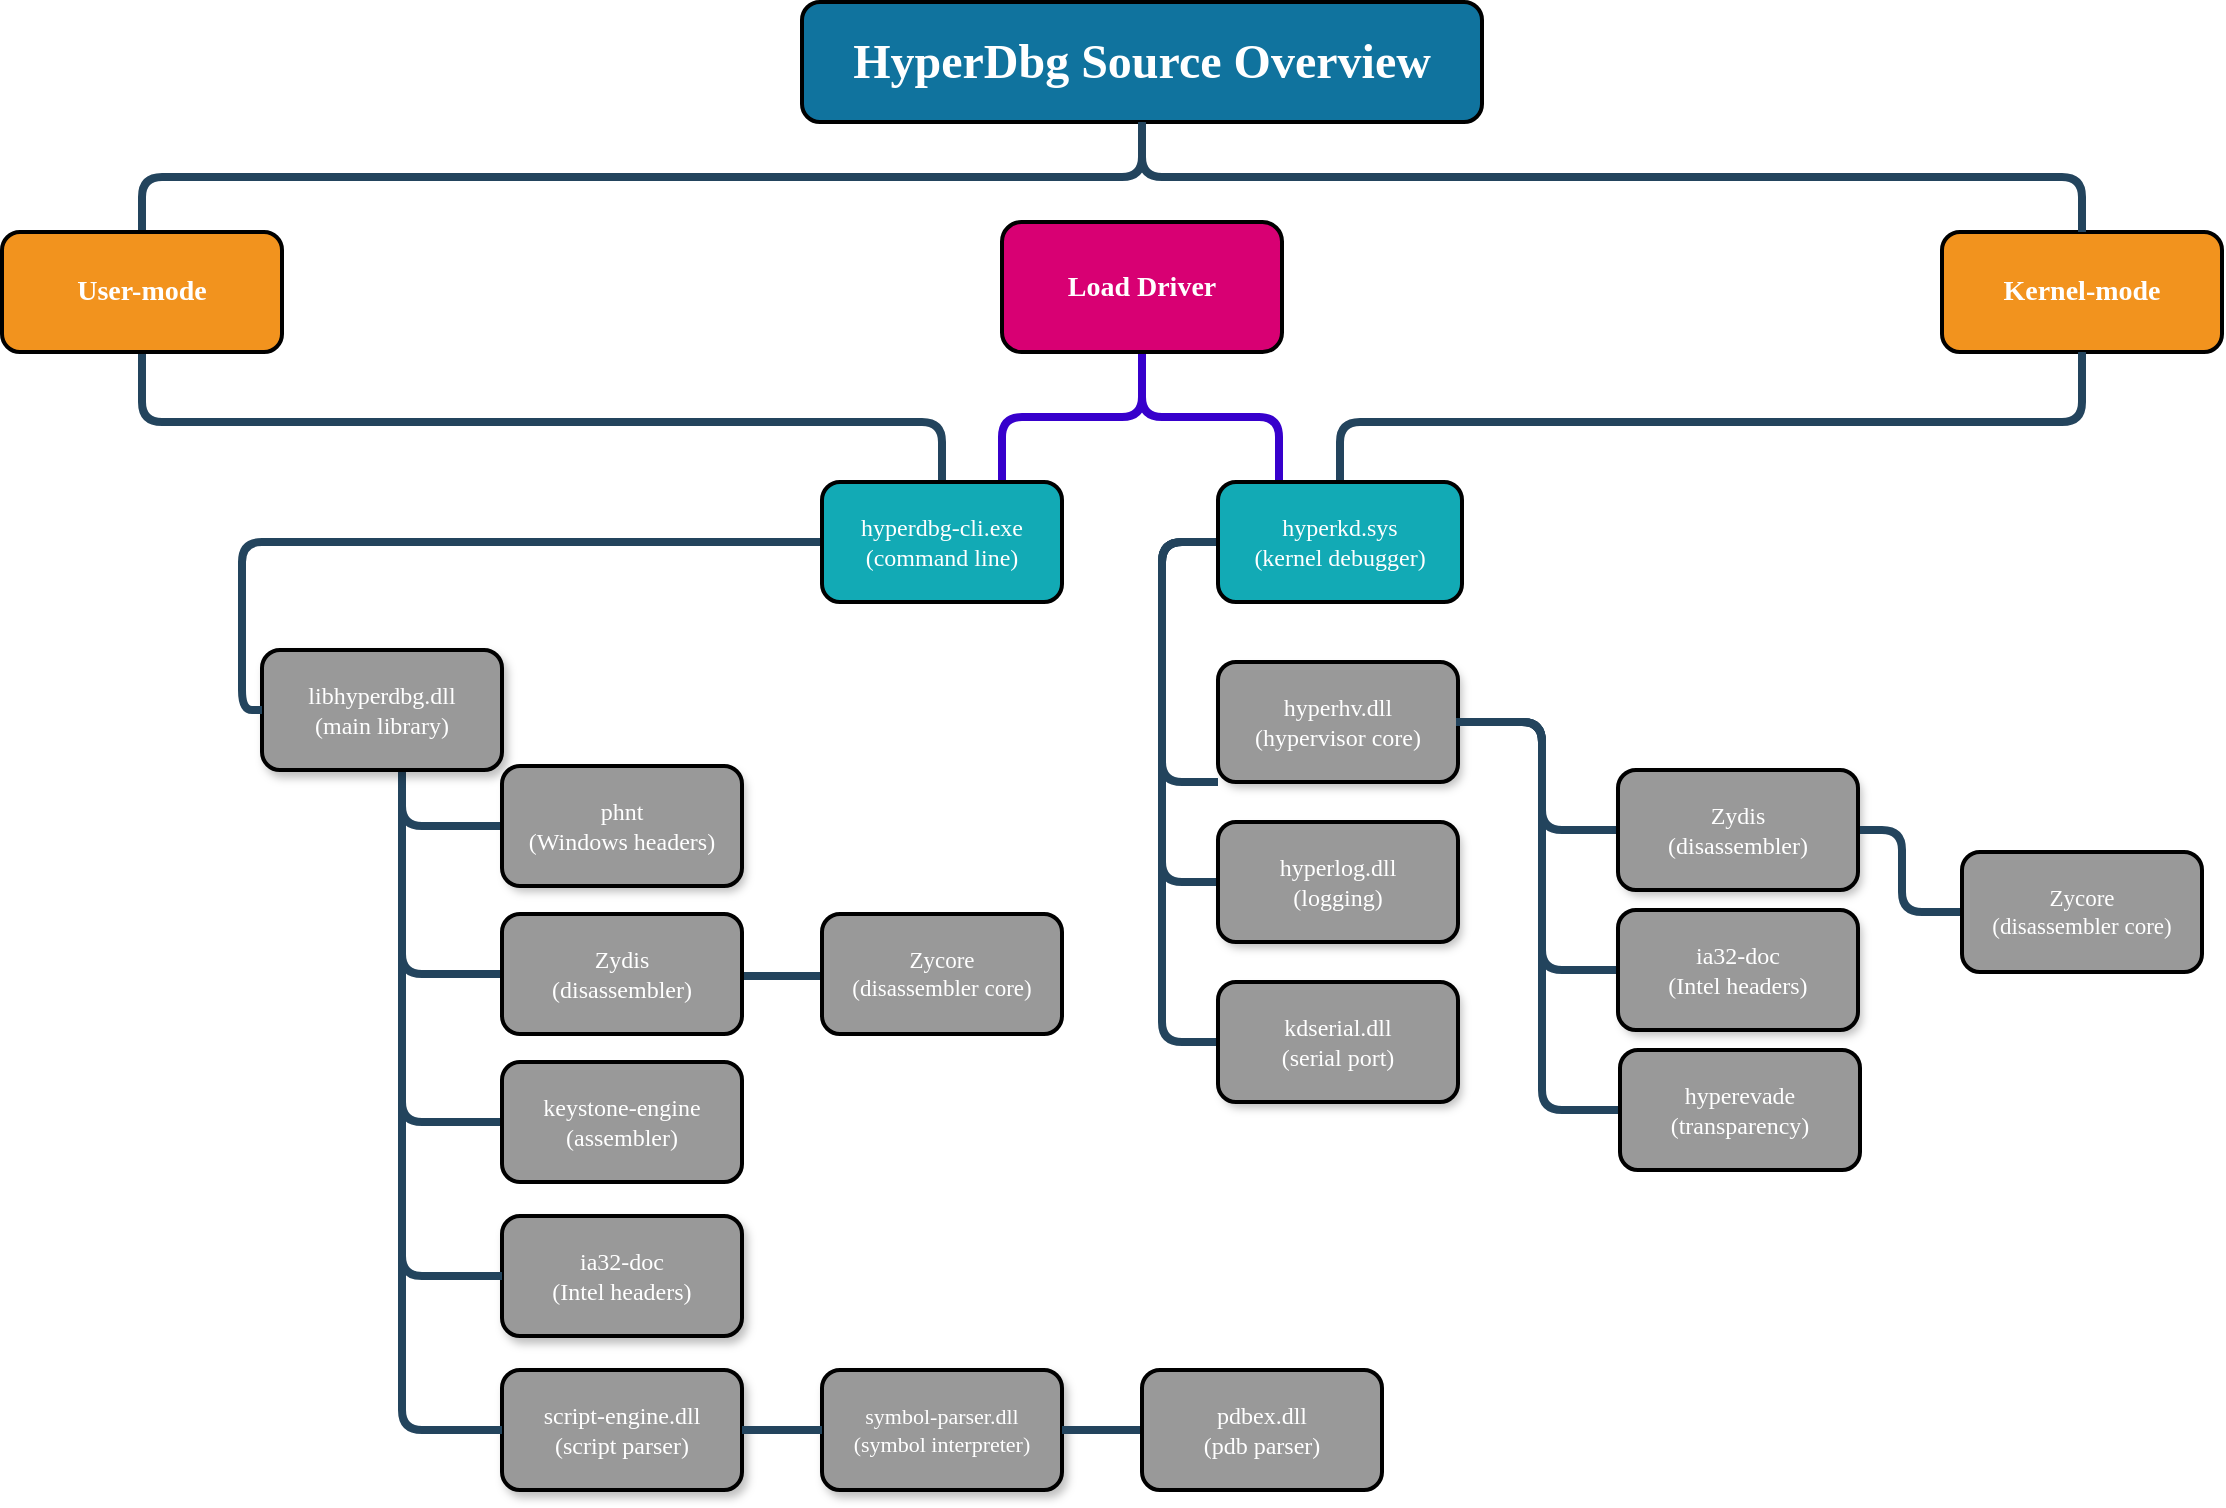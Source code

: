 <mxfile version="27.1.4">
  <diagram name="Page-1" id="64c3da0e-402f-94eb-ee01-a36477274f13">
    <mxGraphModel dx="1554" dy="815" grid="1" gridSize="10" guides="1" tooltips="1" connect="1" arrows="1" fold="1" page="1" pageScale="1" pageWidth="1169" pageHeight="826" background="none" math="0" shadow="0">
      <root>
        <mxCell id="0" />
        <mxCell id="1" parent="0" />
        <mxCell id="2" value="HyperDbg Source Overview" style="whiteSpace=wrap;rounded=1;shadow=0;fillColor=#10739E;strokeColor=default;fontColor=#FFFFFF;fontStyle=1;fontSize=24;fontFamily=Comic Sans MS;strokeWidth=2;" parent="1" vertex="1">
          <mxGeometry x="430" y="42" width="340" height="60" as="geometry" />
        </mxCell>
        <mxCell id="3" value="User-mode" style="whiteSpace=wrap;rounded=1;fillColor=#F2931E;strokeColor=default;shadow=0;fontColor=#FFFFFF;fontStyle=1;fontSize=14;fontFamily=Verdana;" parent="1" vertex="1">
          <mxGeometry x="30" y="157.0" width="140" height="60" as="geometry" />
        </mxCell>
        <mxCell id="5" value="Kernel-mode" style="whiteSpace=wrap;rounded=1;fillColor=#F2931E;strokeColor=default;shadow=0;fontColor=#FFFFFF;fontStyle=1;fontSize=14;fontFamily=Verdana;strokeWidth=2;" parent="1" vertex="1">
          <mxGeometry x="1000" y="157.0" width="140" height="60" as="geometry" />
        </mxCell>
        <mxCell id="10" value="hyperdbg-cli.exe" style="whiteSpace=wrap;rounded=1;fillColor=#12AAB5;strokeColor=default;shadow=0;fontColor=#FFFFFF;fontFamily=Verdana;" parent="1" vertex="1">
          <mxGeometry x="440" y="282.0" width="120" height="60" as="geometry" />
        </mxCell>
        <mxCell id="23" value="phnt" style="whiteSpace=wrap;rounded=1;fillColor=#999999;strokeColor=none;shadow=1;fontColor=#FFFFFF;fontStyle=0;fontFamily=Verdana;" parent="1" vertex="1">
          <mxGeometry x="280" y="424.0" width="120" height="60" as="geometry" />
        </mxCell>
        <mxCell id="25" value="ia32-doc&#xa;(Intel headers)" style="whiteSpace=wrap;rounded=1;fillColor=#999999;strokeColor=default;shadow=1;fontColor=#FFFFFF;fontStyle=0;fontFamily=Verdana;strokeWidth=2;" parent="1" vertex="1">
          <mxGeometry x="280" y="649.0" width="120" height="60" as="geometry" />
        </mxCell>
        <mxCell id="26" value="script-engine.dll&#xa;(script parser)" style="whiteSpace=wrap;rounded=1;fillColor=#999999;strokeColor=default;shadow=1;fontColor=#FFFFFF;fontStyle=0;fontFamily=Verdana;strokeWidth=2;" parent="1" vertex="1">
          <mxGeometry x="280.0" y="726.0" width="120" height="60" as="geometry" />
        </mxCell>
        <mxCell id="27" value="symbol-parser.dll&#xa;(symbol interpreter)" style="whiteSpace=wrap;rounded=1;fillColor=#999999;strokeColor=default;shadow=1;fontColor=#FFFFFF;fontStyle=0;fontFamily=Verdana;strokeWidth=2;fontSize=11;" parent="1" vertex="1">
          <mxGeometry x="440.0" y="726.0" width="120" height="60" as="geometry" />
        </mxCell>
        <mxCell id="103" value="" style="edgeStyle=elbowEdgeStyle;elbow=vertical;rounded=1;fontColor=#000000;endArrow=none;endFill=0;strokeWidth=4;strokeColor=#23445D;fontFamily=Verdana;" parent="1" source="3" target="10" edge="1">
          <mxGeometry width="100" height="100" relative="1" as="geometry">
            <mxPoint x="-110" y="277" as="sourcePoint" />
            <mxPoint x="-10" y="177" as="targetPoint" />
            <Array as="points">
              <mxPoint x="300" y="252" />
            </Array>
          </mxGeometry>
        </mxCell>
        <mxCell id="105" value="" style="edgeStyle=elbowEdgeStyle;elbow=horizontal;rounded=1;fontColor=#000000;endArrow=none;endFill=0;strokeWidth=4;strokeColor=#23445D;exitX=0.5;exitY=1;exitDx=0;exitDy=0;fontFamily=Verdana;entryX=0;entryY=0.5;entryDx=0;entryDy=0;" parent="1" target="23" edge="1">
          <mxGeometry width="100" height="100" relative="1" as="geometry">
            <mxPoint x="230" y="407" as="sourcePoint" />
            <mxPoint y="524" as="targetPoint" />
            <Array as="points">
              <mxPoint x="230" y="442" />
            </Array>
          </mxGeometry>
        </mxCell>
        <mxCell id="106" value="" style="edgeStyle=elbowEdgeStyle;elbow=horizontal;rounded=1;fontColor=#000000;endArrow=none;endFill=0;strokeWidth=4;strokeColor=#23445D;entryX=0;entryY=0.5;entryDx=0;entryDy=0;exitX=0.5;exitY=1;exitDx=0;exitDy=0;fontFamily=Verdana;" parent="1" edge="1">
          <mxGeometry width="100" height="100" relative="1" as="geometry">
            <mxPoint x="230" y="401" as="sourcePoint" />
            <mxPoint x="280" y="528" as="targetPoint" />
            <Array as="points">
              <mxPoint x="230" y="476" />
              <mxPoint x="-60" y="538" />
            </Array>
          </mxGeometry>
        </mxCell>
        <mxCell id="107" value="" style="edgeStyle=elbowEdgeStyle;elbow=horizontal;rounded=1;fontColor=#000000;endArrow=none;endFill=0;strokeWidth=4;strokeColor=#23445D;entryX=0;entryY=0.5;entryDx=0;entryDy=0;exitX=1;exitY=0.5;exitDx=0;exitDy=0;fontFamily=Verdana;" parent="1" source="26" target="27" edge="1">
          <mxGeometry width="100" height="100" relative="1" as="geometry">
            <mxPoint x="470" y="856" as="sourcePoint" />
            <mxPoint x="530" y="756" as="targetPoint" />
            <Array as="points">
              <mxPoint x="420" y="746" />
              <mxPoint x="480" y="766" />
              <mxPoint x="420" y="796" />
              <mxPoint x="520" y="796" />
              <mxPoint x="440" y="796" />
              <mxPoint x="260" y="626" />
            </Array>
          </mxGeometry>
        </mxCell>
        <mxCell id="109" value="" style="edgeStyle=elbowEdgeStyle;elbow=horizontal;rounded=1;fontColor=#000000;endArrow=none;endFill=0;strokeWidth=4;strokeColor=#23445D;exitX=0.5;exitY=1;exitDx=0;exitDy=0;fontFamily=Verdana;" parent="1" target="26" edge="1">
          <mxGeometry width="100" height="100" relative="1" as="geometry">
            <mxPoint x="230" y="396" as="sourcePoint" />
            <mxPoint x="-10" y="593" as="targetPoint" />
            <Array as="points">
              <mxPoint x="230" y="551" />
            </Array>
          </mxGeometry>
        </mxCell>
        <mxCell id="110" value="" style="edgeStyle=elbowEdgeStyle;elbow=horizontal;rounded=1;fontColor=#000000;endArrow=none;endFill=0;strokeWidth=4;strokeColor=#23445D;exitX=0.5;exitY=1;exitDx=0;exitDy=0;fontFamily=Verdana;" parent="1" target="25" edge="1">
          <mxGeometry width="100" height="100" relative="1" as="geometry">
            <mxPoint x="230" y="399" as="sourcePoint" />
            <mxPoint x="210" y="613" as="targetPoint" />
            <Array as="points">
              <mxPoint x="230" y="534" />
            </Array>
          </mxGeometry>
        </mxCell>
        <mxCell id="199" value="hprdbgkd.sys" style="whiteSpace=wrap;rounded=1;fillColor=#12AAB5;strokeColor=default;shadow=0;fontColor=#FFFFFF;fontFamily=Verdana;" parent="1" vertex="1">
          <mxGeometry x="638" y="282" width="122" height="60" as="geometry" />
        </mxCell>
        <mxCell id="201" value="hprdbghv.dll" style="whiteSpace=wrap;rounded=1;fillColor=#999999;strokeColor=none;shadow=1;fontColor=#FFFFFF;fontStyle=0;fontFamily=Verdana;" parent="1" vertex="1">
          <mxGeometry x="638.0" y="372.0" width="120" height="60" as="geometry" />
        </mxCell>
        <mxCell id="202" value="hyperlog.dll" style="whiteSpace=wrap;rounded=1;fillColor=#999999;strokeColor=none;shadow=1;fontColor=#FFFFFF;fontStyle=0;fontFamily=Verdana;" parent="1" vertex="1">
          <mxGeometry x="638" y="452.0" width="120" height="60" as="geometry" />
        </mxCell>
        <mxCell id="203" value="kdserial.dll" style="whiteSpace=wrap;rounded=1;fillColor=#999999;strokeColor=none;shadow=1;fontColor=#FFFFFF;fontStyle=0;fontFamily=Verdana;" parent="1" vertex="1">
          <mxGeometry x="638.0" y="532.0" width="120" height="60" as="geometry" />
        </mxCell>
        <mxCell id="211" value="" style="edgeStyle=elbowEdgeStyle;elbow=horizontal;rounded=1;fontColor=#000000;endArrow=none;endFill=0;strokeWidth=4;strokeColor=#23445D;fontFamily=Verdana;" parent="1" source="199" target="201" edge="1">
          <mxGeometry width="100" height="100" relative="1" as="geometry">
            <mxPoint x="560" y="382.0" as="sourcePoint" />
            <mxPoint x="570.0" y="482.0" as="targetPoint" />
            <Array as="points">
              <mxPoint x="610" y="432" />
            </Array>
          </mxGeometry>
        </mxCell>
        <mxCell id="212" value="" style="edgeStyle=elbowEdgeStyle;elbow=horizontal;rounded=1;fontColor=#000000;endArrow=none;endFill=0;strokeWidth=4;strokeColor=#23445D;fontFamily=Verdana;entryX=0;entryY=0.5;entryDx=0;entryDy=0;" parent="1" source="199" target="202" edge="1">
          <mxGeometry width="100" height="100" relative="1" as="geometry">
            <mxPoint x="570" y="382.0" as="sourcePoint" />
            <mxPoint x="570.0" y="562.0" as="targetPoint" />
            <Array as="points">
              <mxPoint x="610" y="462" />
            </Array>
          </mxGeometry>
        </mxCell>
        <mxCell id="215" value="" style="edgeStyle=elbowEdgeStyle;elbow=horizontal;rounded=1;fontColor=#000000;endArrow=none;endFill=0;strokeWidth=4;strokeColor=#23445D;exitX=0;exitY=0.5;exitDx=0;exitDy=0;fontFamily=Verdana;" parent="1" source="199" target="203" edge="1">
          <mxGeometry width="100" height="100" relative="1" as="geometry">
            <mxPoint x="706.0" y="348.0" as="sourcePoint" />
            <mxPoint x="638.0" y="678.0" as="targetPoint" />
            <Array as="points">
              <mxPoint x="610" y="482" />
              <mxPoint x="628" y="558.0" />
            </Array>
          </mxGeometry>
        </mxCell>
        <mxCell id="227" value="" style="edgeStyle=elbowEdgeStyle;elbow=vertical;rounded=1;fontColor=#000000;endArrow=none;endFill=0;strokeWidth=4;strokeColor=#23445D;exitX=0.5;exitY=1;exitDx=0;exitDy=0;fontFamily=Verdana;" parent="1" source="5" target="199" edge="1">
          <mxGeometry width="100" height="100" relative="1" as="geometry">
            <mxPoint x="1070" y="262.0" as="sourcePoint" />
            <mxPoint x="660" y="242" as="targetPoint" />
            <Array as="points">
              <mxPoint x="880" y="252" />
            </Array>
          </mxGeometry>
        </mxCell>
        <mxCell id="229" value="" style="edgeStyle=elbowEdgeStyle;elbow=vertical;rounded=1;fontColor=#000000;endArrow=none;endFill=0;strokeWidth=4;strokeColor=#23445D;exitX=0.5;exitY=1;exitDx=0;exitDy=0;fontFamily=Verdana;" parent="1" source="2" target="3" edge="1">
          <mxGeometry width="100" height="100" relative="1" as="geometry">
            <mxPoint x="1179" y="102" as="sourcePoint" />
            <mxPoint x="649" y="32" as="targetPoint" />
          </mxGeometry>
        </mxCell>
        <mxCell id="234" value="" style="edgeStyle=elbowEdgeStyle;elbow=vertical;rounded=1;fontColor=#000000;endArrow=none;endFill=0;strokeWidth=4;strokeColor=#23445D;exitX=0.5;exitY=1;exitDx=0;exitDy=0;fontFamily=Verdana;" parent="1" source="2" target="5" edge="1">
          <mxGeometry width="100" height="100" relative="1" as="geometry">
            <mxPoint x="725" y="102" as="sourcePoint" />
            <mxPoint x="-427" y="82" as="targetPoint" />
          </mxGeometry>
        </mxCell>
        <mxCell id="QWHju4IAef_SmeNwvnCS-234" value="" style="edgeStyle=elbowEdgeStyle;elbow=horizontal;rounded=1;fontColor=#000000;endArrow=none;endFill=0;strokeWidth=4;strokeColor=#23445D;entryX=0;entryY=0.5;entryDx=0;entryDy=0;exitX=1;exitY=0.5;exitDx=0;exitDy=0;fontFamily=Verdana;" parent="1" source="27" edge="1">
          <mxGeometry width="100" height="100" relative="1" as="geometry">
            <mxPoint x="440" y="756" as="sourcePoint" />
            <mxPoint x="638.0" y="756" as="targetPoint" />
            <Array as="points">
              <mxPoint x="600" y="756" />
              <mxPoint x="570" y="786" />
              <mxPoint x="650" y="806" />
              <mxPoint x="470" y="636" />
            </Array>
          </mxGeometry>
        </mxCell>
        <mxCell id="QWHju4IAef_SmeNwvnCS-237" value="" style="edgeStyle=elbowEdgeStyle;elbow=horizontal;rounded=1;fontColor=#000000;endArrow=none;endFill=0;strokeWidth=4;strokeColor=#23445D;exitX=1;exitY=0.5;exitDx=0;exitDy=0;entryX=0;entryY=0.5;entryDx=0;entryDy=0;fontFamily=Verdana;" parent="1" source="201" target="QWHju4IAef_SmeNwvnCS-238" edge="1">
          <mxGeometry width="100" height="100" relative="1" as="geometry">
            <mxPoint x="758" y="216.0" as="sourcePoint" />
            <mxPoint x="888" y="446" as="targetPoint" />
            <Array as="points">
              <mxPoint x="800" y="426" />
              <mxPoint x="868" y="326.0" />
            </Array>
          </mxGeometry>
        </mxCell>
        <mxCell id="QWHju4IAef_SmeNwvnCS-238" value="Zydis" style="whiteSpace=wrap;rounded=1;fillColor=#999999;strokeColor=none;shadow=1;fontColor=#FFFFFF;fontStyle=0;fontFamily=Verdana;" parent="1" vertex="1">
          <mxGeometry x="838.0" y="426.0" width="120" height="60" as="geometry" />
        </mxCell>
        <mxCell id="QWHju4IAef_SmeNwvnCS-239" value="ia32-doc" style="whiteSpace=wrap;rounded=1;fillColor=#999999;strokeColor=none;shadow=1;fontColor=#FFFFFF;fontStyle=0;fontFamily=Verdana;" parent="1" vertex="1">
          <mxGeometry x="838.0" y="496.0" width="120" height="60" as="geometry" />
        </mxCell>
        <mxCell id="QWHju4IAef_SmeNwvnCS-240" value="" style="edgeStyle=elbowEdgeStyle;elbow=horizontal;rounded=1;fontColor=#000000;endArrow=none;endFill=0;strokeWidth=4;strokeColor=#23445D;exitX=1;exitY=0.5;exitDx=0;exitDy=0;entryX=0;entryY=0.5;entryDx=0;entryDy=0;fontFamily=Verdana;" parent="1" source="201" target="QWHju4IAef_SmeNwvnCS-239" edge="1">
          <mxGeometry width="100" height="100" relative="1" as="geometry">
            <mxPoint x="758" y="216.0" as="sourcePoint" />
            <mxPoint x="898" y="456" as="targetPoint" />
            <Array as="points">
              <mxPoint x="800" y="440" />
              <mxPoint x="798" y="386" />
              <mxPoint x="928" y="326.0" />
            </Array>
          </mxGeometry>
        </mxCell>
        <mxCell id="QWHju4IAef_SmeNwvnCS-241" value="libhyperdbg.dll&#xa;(main library)" style="whiteSpace=wrap;rounded=1;fillColor=#999999;strokeColor=default;shadow=1;fontColor=#FFFFFF;fontStyle=0;fontFamily=Verdana;strokeWidth=2;" parent="1" vertex="1">
          <mxGeometry x="160" y="366.0" width="120" height="60" as="geometry" />
        </mxCell>
        <mxCell id="QWHju4IAef_SmeNwvnCS-242" value="" style="edgeStyle=elbowEdgeStyle;elbow=vertical;rounded=1;fontColor=#000000;endArrow=none;endFill=0;strokeWidth=4;strokeColor=#23445D;entryX=0;entryY=0.5;entryDx=0;entryDy=0;exitX=0;exitY=0.5;exitDx=0;exitDy=0;exitPerimeter=0;fontFamily=Verdana;" parent="1" source="10" target="QWHju4IAef_SmeNwvnCS-241" edge="1">
          <mxGeometry width="100" height="100" relative="1" as="geometry">
            <mxPoint x="-60" y="297" as="sourcePoint" />
            <mxPoint x="270" y="327" as="targetPoint" />
            <Array as="points">
              <mxPoint x="150" y="362" />
              <mxPoint x="100" y="327" />
              <mxPoint x="280" y="337" />
              <mxPoint x="80" y="367" />
            </Array>
          </mxGeometry>
        </mxCell>
        <mxCell id="QWHju4IAef_SmeNwvnCS-246" value="Zycore" style="whiteSpace=wrap;rounded=1;fillColor=#999999;strokeColor=none;shadow=0;fontColor=#FFFFFF;fontStyle=0;fontFamily=Verdana;glass=0;labelBorderColor=none;" parent="1" vertex="1">
          <mxGeometry x="1010" y="467.0" width="120" height="60" as="geometry" />
        </mxCell>
        <mxCell id="QWHju4IAef_SmeNwvnCS-247" value="" style="edgeStyle=elbowEdgeStyle;elbow=horizontal;rounded=1;fontColor=#000000;endArrow=none;endFill=0;strokeWidth=4;strokeColor=#23445D;entryX=0;entryY=0.5;entryDx=0;entryDy=0;exitX=1;exitY=0.5;exitDx=0;exitDy=0;fontFamily=Verdana;" parent="1" source="QWHju4IAef_SmeNwvnCS-238" target="QWHju4IAef_SmeNwvnCS-246" edge="1">
          <mxGeometry width="100" height="100" relative="1" as="geometry">
            <mxPoint x="955" y="446" as="sourcePoint" />
            <mxPoint x="1060" y="536" as="targetPoint" />
            <Array as="points">
              <mxPoint x="980" y="496" />
              <mxPoint x="1118" y="562.0" />
            </Array>
          </mxGeometry>
        </mxCell>
        <mxCell id="QWHju4IAef_SmeNwvnCS-296" value="" style="edgeStyle=elbowEdgeStyle;elbow=vertical;rounded=1;fontColor=#000000;endArrow=none;endFill=0;strokeWidth=4;strokeColor=#23445D;fontFamily=Verdana;" parent="1" edge="1">
          <mxGeometry width="100" height="100" relative="1" as="geometry">
            <mxPoint x="430" y="529" as="sourcePoint" />
            <mxPoint x="440" y="529" as="targetPoint" />
            <Array as="points">
              <mxPoint x="350" y="529" />
              <mxPoint x="120" y="569" />
            </Array>
          </mxGeometry>
        </mxCell>
        <mxCell id="QWHju4IAef_SmeNwvnCS-300" value="Load Driver" style="whiteSpace=wrap;rounded=1;fillColor=#d80073;strokeColor=default;shadow=0;fontColor=#ffffff;fontStyle=1;fontSize=14;gradientColor=none;fontFamily=Verdana;" parent="1" vertex="1">
          <mxGeometry x="530" y="152" width="140" height="65" as="geometry" />
        </mxCell>
        <mxCell id="QWHju4IAef_SmeNwvnCS-309" value="" style="edgeStyle=elbowEdgeStyle;elbow=vertical;fontColor=#000000;endArrow=none;endFill=0;strokeWidth=4;entryX=0.75;entryY=0;entryDx=0;entryDy=0;fontFamily=Verdana;fillColor=#6a00ff;strokeColor=#3700CC;rounded=1;" parent="1" source="QWHju4IAef_SmeNwvnCS-300" target="10" edge="1">
          <mxGeometry width="100" height="100" relative="1" as="geometry">
            <mxPoint x="110" y="227" as="sourcePoint" />
            <mxPoint x="510" y="292" as="targetPoint" />
          </mxGeometry>
        </mxCell>
        <mxCell id="QWHju4IAef_SmeNwvnCS-311" value="" style="edgeStyle=elbowEdgeStyle;elbow=vertical;fontColor=#000000;endArrow=none;endFill=0;strokeWidth=4;entryX=0.25;entryY=0;entryDx=0;entryDy=0;exitX=0.5;exitY=1;exitDx=0;exitDy=0;fontFamily=Verdana;fillColor=#6a00ff;strokeColor=#3700CC;rounded=1;" parent="1" source="QWHju4IAef_SmeNwvnCS-300" target="199" edge="1">
          <mxGeometry width="100" height="100" relative="1" as="geometry">
            <mxPoint x="610" y="222" as="sourcePoint" />
            <mxPoint x="540" y="292" as="targetPoint" />
          </mxGeometry>
        </mxCell>
        <mxCell id="QWHju4IAef_SmeNwvnCS-334" value="Zycore&#xa;(disassembler core)" style="whiteSpace=wrap;rounded=1;fillColor=#999999;strokeColor=default;shadow=0;fontColor=#FFFFFF;fontStyle=0;fontFamily=Verdana;glass=0;labelBorderColor=none;strokeWidth=2;fontSize=11.5;" parent="1" vertex="1">
          <mxGeometry x="1010" y="467.0" width="120" height="60" as="geometry" />
        </mxCell>
        <mxCell id="QWHju4IAef_SmeNwvnCS-335" value="ia32-doc" style="whiteSpace=wrap;rounded=1;fillColor=#999999;strokeColor=default;shadow=0;fontColor=#FFFFFF;fontStyle=0;fontFamily=Verdana;" parent="1" vertex="1">
          <mxGeometry x="838.0" y="496.0" width="120" height="60" as="geometry" />
        </mxCell>
        <mxCell id="QWHju4IAef_SmeNwvnCS-336" value="Zydis" style="whiteSpace=wrap;rounded=1;fillColor=#999999;strokeColor=default;shadow=0;fontColor=#FFFFFF;fontStyle=0;fontFamily=Verdana;" parent="1" vertex="1">
          <mxGeometry x="838.0" y="426.0" width="120" height="60" as="geometry" />
        </mxCell>
        <mxCell id="QWHju4IAef_SmeNwvnCS-337" value="hyperhv.dll&#xa;(hypervisor core)" style="whiteSpace=wrap;rounded=1;fillColor=#999999;strokeColor=default;shadow=0;fontColor=#FFFFFF;fontStyle=0;fontFamily=Verdana;strokeWidth=2;" parent="1" vertex="1">
          <mxGeometry x="638.0" y="372.0" width="120" height="60" as="geometry" />
        </mxCell>
        <mxCell id="QWHju4IAef_SmeNwvnCS-338" value="hyperlog.dll" style="whiteSpace=wrap;rounded=1;fillColor=#999999;strokeColor=default;shadow=0;fontColor=#FFFFFF;fontStyle=0;fontFamily=Verdana;" parent="1" vertex="1">
          <mxGeometry x="638" y="452.0" width="120" height="60" as="geometry" />
        </mxCell>
        <mxCell id="QWHju4IAef_SmeNwvnCS-339" value="kdserial.dll" style="whiteSpace=wrap;rounded=1;fillColor=#999999;strokeColor=default;shadow=0;fontColor=#FFFFFF;fontStyle=0;fontFamily=Verdana;" parent="1" vertex="1">
          <mxGeometry x="638.0" y="532.0" width="120" height="60" as="geometry" />
        </mxCell>
        <mxCell id="QWHju4IAef_SmeNwvnCS-347" value="phnt" style="whiteSpace=wrap;rounded=1;fillColor=#999999;strokeColor=default;shadow=0;fontColor=#FFFFFF;fontStyle=0;fontFamily=Verdana;" parent="1" vertex="1">
          <mxGeometry x="280" y="424.0" width="120" height="60" as="geometry" />
        </mxCell>
        <mxCell id="QWHju4IAef_SmeNwvnCS-356" value="phnt" style="whiteSpace=wrap;rounded=1;fillColor=#999999;strokeColor=default;shadow=0;fontColor=#FFFFFF;fontStyle=0;fontFamily=Verdana;" parent="1" vertex="1">
          <mxGeometry x="280" y="424.0" width="120" height="60" as="geometry" />
        </mxCell>
        <mxCell id="QWHju4IAef_SmeNwvnCS-358" value="User-mode" style="whiteSpace=wrap;rounded=1;fillColor=#F2931E;strokeColor=default;shadow=0;fontColor=#FFFFFF;fontStyle=1;fontSize=14;fontFamily=Verdana;" parent="1" vertex="1">
          <mxGeometry x="30" y="157.0" width="140" height="60" as="geometry" />
        </mxCell>
        <mxCell id="QWHju4IAef_SmeNwvnCS-359" value="Load Driver" style="whiteSpace=wrap;rounded=1;fillColor=#d80073;strokeColor=default;shadow=0;fontColor=#ffffff;fontStyle=1;fontSize=14;gradientColor=none;fontFamily=Verdana;" parent="1" vertex="1">
          <mxGeometry x="530" y="152" width="140" height="65" as="geometry" />
        </mxCell>
        <mxCell id="QWHju4IAef_SmeNwvnCS-360" value="hyperdbg-cli.exe" style="whiteSpace=wrap;rounded=1;fillColor=#12AAB5;strokeColor=default;shadow=0;fontColor=#FFFFFF;fontFamily=Verdana;" parent="1" vertex="1">
          <mxGeometry x="440" y="282.0" width="120" height="60" as="geometry" />
        </mxCell>
        <mxCell id="QWHju4IAef_SmeNwvnCS-361" value="hprdbgkd.sys" style="whiteSpace=wrap;rounded=1;fillColor=#12AAB5;strokeColor=default;shadow=0;fontColor=#FFFFFF;fontFamily=Verdana;" parent="1" vertex="1">
          <mxGeometry x="638" y="282" width="122" height="60" as="geometry" />
        </mxCell>
        <mxCell id="QWHju4IAef_SmeNwvnCS-364" value="pdbex.dll&#xa;(pdb parser)" style="whiteSpace=wrap;rounded=1;fillColor=#999999;strokeColor=default;shadow=0;fontColor=#FFFFFF;fontStyle=0;fontFamily=Verdana;strokeWidth=2;" parent="1" vertex="1">
          <mxGeometry x="600.0" y="726.0" width="120" height="60" as="geometry" />
        </mxCell>
        <mxCell id="QWHju4IAef_SmeNwvnCS-367" value="Zydis&#xa;(disassembler)" style="whiteSpace=wrap;rounded=1;fillColor=#999999;strokeColor=default;shadow=0;fontColor=#FFFFFF;fontStyle=0;fontFamily=Verdana;strokeWidth=2;" parent="1" vertex="1">
          <mxGeometry x="280.0" y="498.0" width="120" height="60" as="geometry" />
        </mxCell>
        <mxCell id="QWHju4IAef_SmeNwvnCS-368" value="Zycore&#xa;(disassembler core)" style="whiteSpace=wrap;rounded=1;fillColor=#999999;strokeColor=default;shadow=0;fontColor=#FFFFFF;fontStyle=0;fontFamily=Verdana;strokeWidth=2;fontSize=11.5;" parent="1" vertex="1">
          <mxGeometry x="440" y="498.0" width="120" height="60" as="geometry" />
        </mxCell>
        <mxCell id="QWHju4IAef_SmeNwvnCS-369" value="phnt&#xa;(Windows headers)" style="whiteSpace=wrap;rounded=1;fillColor=#999999;strokeColor=default;shadow=0;fontColor=#FFFFFF;fontStyle=0;fontFamily=Verdana;strokeWidth=2;" parent="1" vertex="1">
          <mxGeometry x="280" y="424.0" width="120" height="60" as="geometry" />
        </mxCell>
        <mxCell id="QWHju4IAef_SmeNwvnCS-371" value="User-mode" style="whiteSpace=wrap;rounded=1;fillColor=#F2931E;strokeColor=default;shadow=0;fontColor=#FFFFFF;fontStyle=1;fontSize=14;fontFamily=Verdana;strokeWidth=2;" parent="1" vertex="1">
          <mxGeometry x="30" y="157.0" width="140" height="60" as="geometry" />
        </mxCell>
        <mxCell id="QWHju4IAef_SmeNwvnCS-372" value="Load Driver" style="whiteSpace=wrap;rounded=1;fillColor=#d80073;strokeColor=default;shadow=0;fontColor=#ffffff;fontStyle=1;fontSize=14;gradientColor=none;fontFamily=Verdana;strokeWidth=2;" parent="1" vertex="1">
          <mxGeometry x="530" y="152" width="140" height="65" as="geometry" />
        </mxCell>
        <mxCell id="QWHju4IAef_SmeNwvnCS-373" value="hyperdbg-cli.exe&#xa;(command line)" style="whiteSpace=wrap;rounded=1;fillColor=#12AAB5;strokeColor=default;shadow=0;fontColor=#FFFFFF;fontFamily=Verdana;strokeWidth=2;" parent="1" vertex="1">
          <mxGeometry x="440" y="282.0" width="120" height="60" as="geometry" />
        </mxCell>
        <mxCell id="QWHju4IAef_SmeNwvnCS-374" value="hyperkd.sys&#xa;(kernel debugger)" style="whiteSpace=wrap;rounded=1;fillColor=#12AAB5;strokeColor=default;shadow=0;fontColor=#FFFFFF;fontFamily=Verdana;strokeWidth=2;" parent="1" vertex="1">
          <mxGeometry x="638" y="282" width="122" height="60" as="geometry" />
        </mxCell>
        <mxCell id="QWHju4IAef_SmeNwvnCS-375" value="hyperlog.dll&#xa;(logging)" style="whiteSpace=wrap;rounded=1;fillColor=#999999;strokeColor=default;shadow=0;fontColor=#FFFFFF;fontStyle=0;fontFamily=Verdana;strokeWidth=2;" parent="1" vertex="1">
          <mxGeometry x="638" y="452.0" width="120" height="60" as="geometry" />
        </mxCell>
        <mxCell id="QWHju4IAef_SmeNwvnCS-376" value="kdserial.dll&#xa;(serial port)" style="whiteSpace=wrap;rounded=1;fillColor=#999999;strokeColor=default;shadow=0;fontColor=#FFFFFF;fontStyle=0;fontFamily=Verdana;strokeWidth=2;" parent="1" vertex="1">
          <mxGeometry x="638.0" y="532.0" width="120" height="60" as="geometry" />
        </mxCell>
        <mxCell id="QWHju4IAef_SmeNwvnCS-377" value="ia32-doc&#xa;(Intel headers)" style="whiteSpace=wrap;rounded=1;fillColor=#999999;strokeColor=default;shadow=0;fontColor=#FFFFFF;fontStyle=0;fontFamily=Verdana;strokeWidth=2;" parent="1" vertex="1">
          <mxGeometry x="838.0" y="496.0" width="120" height="60" as="geometry" />
        </mxCell>
        <mxCell id="QWHju4IAef_SmeNwvnCS-378" value="Zydis&#xa;(disassembler)" style="whiteSpace=wrap;rounded=1;fillColor=#999999;strokeColor=default;shadow=0;fontColor=#FFFFFF;fontStyle=0;fontFamily=Verdana;strokeWidth=2;" parent="1" vertex="1">
          <mxGeometry x="838.0" y="426.0" width="120" height="60" as="geometry" />
        </mxCell>
        <mxCell id="E-BWRGJZVLs2y6Q9OFJF-238" value="" style="edgeStyle=elbowEdgeStyle;elbow=horizontal;rounded=1;fontColor=#000000;endArrow=none;endFill=0;strokeWidth=4;strokeColor=#23445D;exitX=0.5;exitY=1;exitDx=0;exitDy=0;fontFamily=Verdana;entryX=0;entryY=0.5;entryDx=0;entryDy=0;" parent="1" edge="1">
          <mxGeometry width="100" height="100" relative="1" as="geometry">
            <mxPoint x="230" y="555" as="sourcePoint" />
            <mxPoint x="280" y="602" as="targetPoint" />
            <Array as="points">
              <mxPoint x="230" y="590" />
            </Array>
          </mxGeometry>
        </mxCell>
        <mxCell id="E-BWRGJZVLs2y6Q9OFJF-239" value="keystone-engine&#xa;(assembler)" style="whiteSpace=wrap;rounded=1;fillColor=#999999;strokeColor=default;shadow=0;fontColor=#FFFFFF;fontStyle=0;fontFamily=Verdana;strokeWidth=2;" parent="1" vertex="1">
          <mxGeometry x="280" y="572.0" width="120" height="60" as="geometry" />
        </mxCell>
        <mxCell id="8XKl0zAzajv8qPqOiw3b-234" value="" style="edgeStyle=elbowEdgeStyle;elbow=horizontal;rounded=1;fontColor=#000000;endArrow=none;endFill=0;strokeWidth=4;strokeColor=#23445D;exitX=1;exitY=0.5;exitDx=0;exitDy=0;entryX=0;entryY=0.5;entryDx=0;entryDy=0;fontFamily=Verdana;" parent="1" edge="1">
          <mxGeometry width="100" height="100" relative="1" as="geometry">
            <mxPoint x="757.0" y="402.0" as="sourcePoint" />
            <mxPoint x="838" y="596.0" as="targetPoint" />
            <Array as="points">
              <mxPoint x="800" y="510.0" />
              <mxPoint x="798" y="456.0" />
              <mxPoint x="928" y="396" />
            </Array>
          </mxGeometry>
        </mxCell>
        <mxCell id="8XKl0zAzajv8qPqOiw3b-235" value="hyperevade&#xa;(transparency)" style="whiteSpace=wrap;rounded=1;fillColor=#999999;strokeColor=default;shadow=0;fontColor=#FFFFFF;fontStyle=0;fontFamily=Verdana;strokeWidth=2;" parent="1" vertex="1">
          <mxGeometry x="839.0" y="566.0" width="120" height="60" as="geometry" />
        </mxCell>
      </root>
    </mxGraphModel>
  </diagram>
</mxfile>
